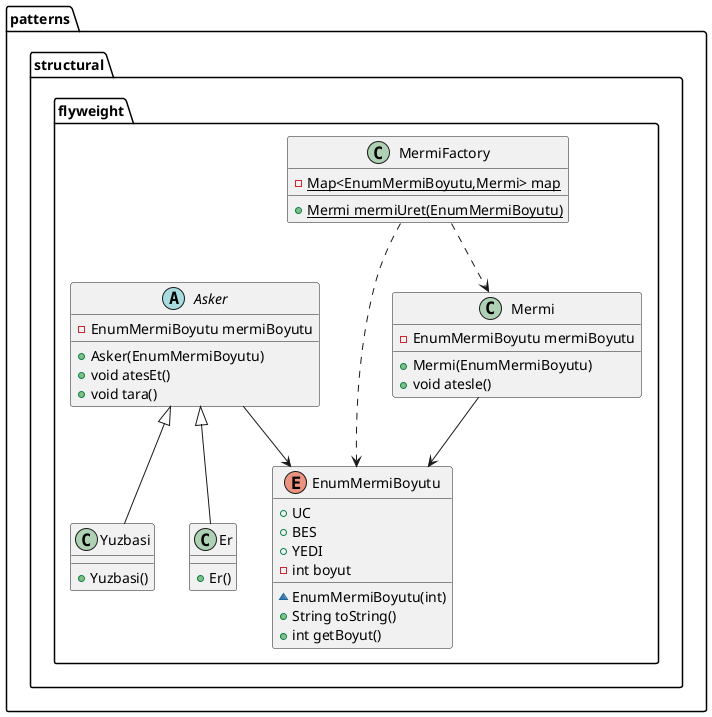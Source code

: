 @startuml
class patterns.structural.flyweight.MermiFactory {
- {static} Map<EnumMermiBoyutu,Mermi> map
+ {static} Mermi mermiUret(EnumMermiBoyutu)
}
class patterns.structural.flyweight.Yuzbasi {
+ Yuzbasi()
}
abstract class patterns.structural.flyweight.Asker {
- EnumMermiBoyutu mermiBoyutu
+ Asker(EnumMermiBoyutu)
+ void atesEt()
+ void tara()
}
class patterns.structural.flyweight.Er {
+ Er()
}
enum patterns.structural.flyweight.EnumMermiBoyutu {
+  UC
+  BES
+  YEDI
- int boyut
~ EnumMermiBoyutu(int)
+ String toString()
+ int getBoyut()
}
class patterns.structural.flyweight.Mermi {
- EnumMermiBoyutu mermiBoyutu
+ Mermi(EnumMermiBoyutu)
+ void atesle()
}

patterns.structural.flyweight.MermiFactory ..> patterns.structural.flyweight.EnumMermiBoyutu
patterns.structural.flyweight.MermiFactory ..> patterns.structural.flyweight.Mermi
patterns.structural.flyweight.Asker --> patterns.structural.flyweight.EnumMermiBoyutu
patterns.structural.flyweight.Mermi --> patterns.structural.flyweight.EnumMermiBoyutu
patterns.structural.flyweight.Asker <|-- patterns.structural.flyweight.Yuzbasi
patterns.structural.flyweight.Asker <|-- patterns.structural.flyweight.Er
@enduml